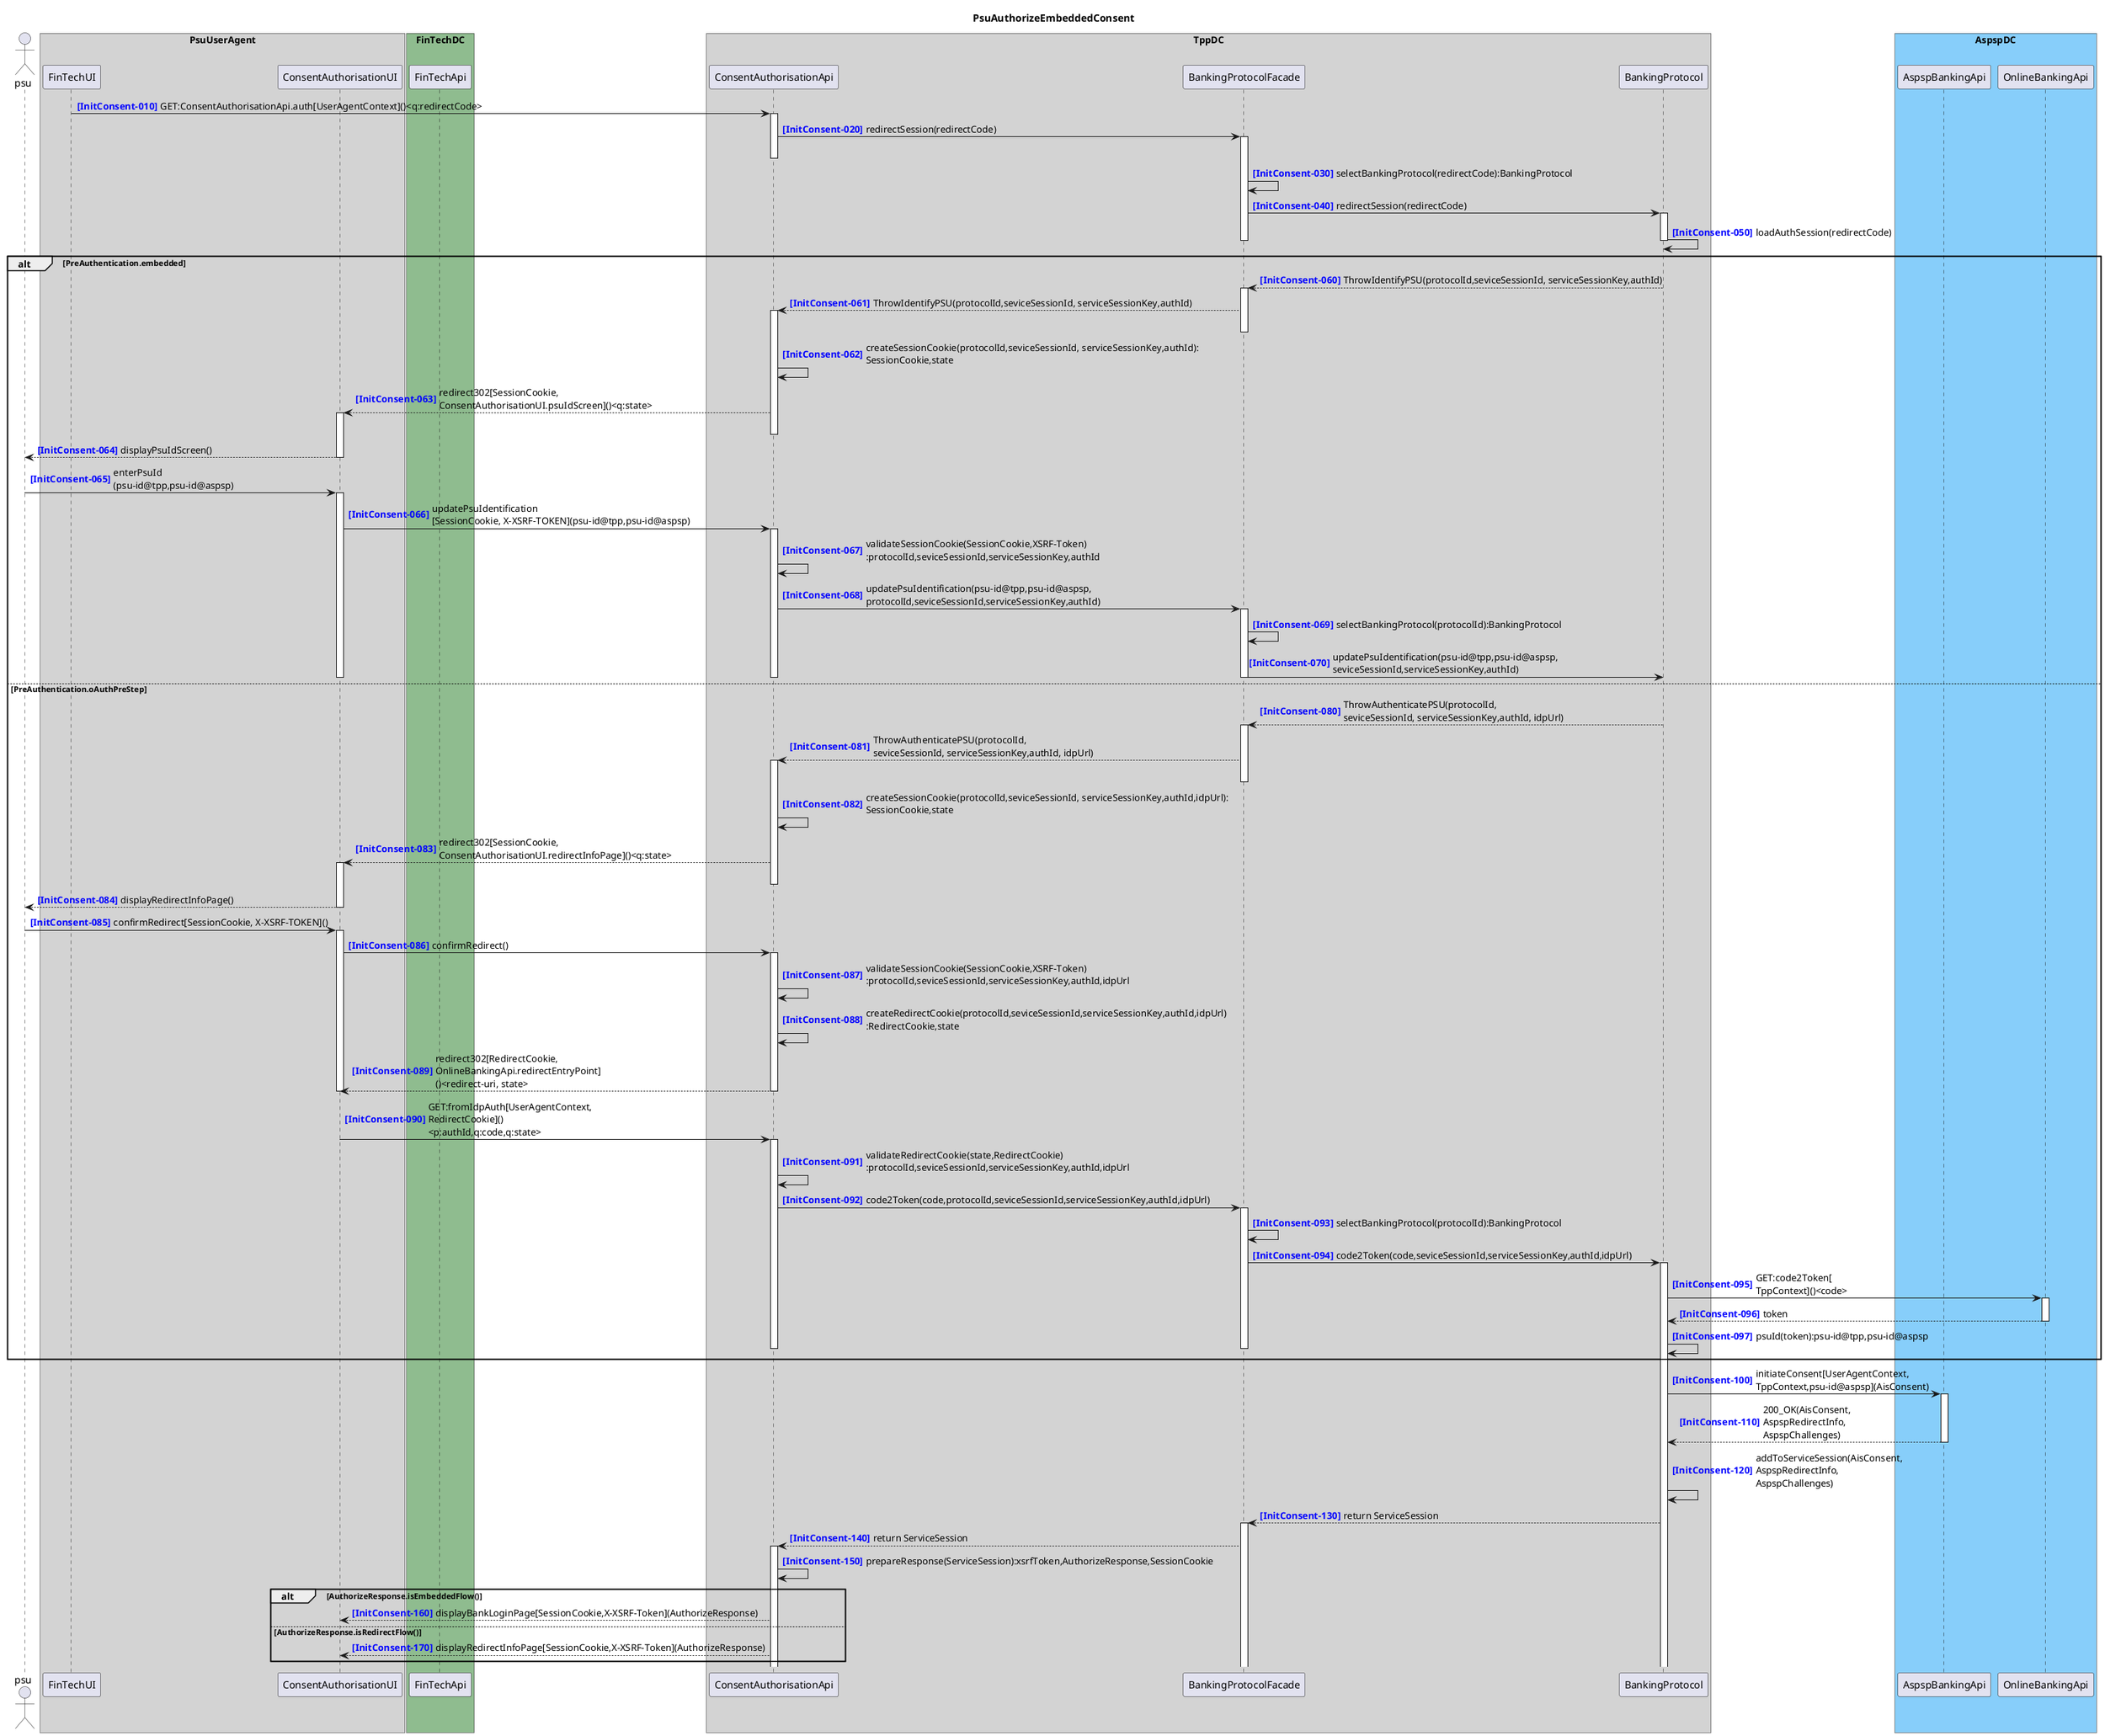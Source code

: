 @startuml
title PsuAuthorizeEmbeddedConsent
autonumber 10 10 "<b><color blue>[InitConsent-000]</color></b>"
actor psu

box "PsuUserAgent" #LightGray
    participant "FinTechUI" as FinTechUI
    participant "ConsentAuthorisationUI" as ConsentAuthorisationUI
    'participant "OnlineBankingUI" as OnlineBankingUI
end box
box "FinTechDC" #DarkSeaGreen
    participant "FinTechApi" as FinTechApi
end box
box "TppDC" #LightGray
    'participant "TppBankingApi" as TppBankingApi
    'participant "TppBankSearchApi" as TppBankSearchApi
    participant "ConsentAuthorisationApi" as ConsentAuthorisationApi
    participant "BankingProtocolFacade" as BankingProtocolFacade

    participant "BankingProtocol" as BankingProtocol
    'participant "RedirectSessionStoreApi" as RedirectSessionStoreApi
end box
box "AspspDC" #LightSkyBlue
	participant "AspspBankingApi" as AspspBankingApi
    participant "OnlineBankingApi" as OnlineBankingApi
end box

FinTechUI -> ConsentAuthorisationApi ++ : GET:ConsentAuthorisationApi.auth[UserAgentContext]()<q:redirectCode>
ConsentAuthorisationApi -> BankingProtocolFacade ++ : redirectSession(redirectCode)
deactivate ConsentAuthorisationApi
BankingProtocolFacade -> BankingProtocolFacade : selectBankingProtocol(redirectCode):BankingProtocol
BankingProtocolFacade -> BankingProtocol ++ : redirectSession(redirectCode)
BankingProtocol -> BankingProtocol : loadAuthSession(redirectCode)
deactivate BankingProtocolFacade
deactivate BankingProtocol
alt PreAuthentication.embedded
    autonumber 60 1 "<b><color blue>[InitConsent-000]</color></b>"
    BankingProtocol --> BankingProtocolFacade ++ : ThrowIdentifyPSU(protocolId,seviceSessionId, serviceSessionKey,authId)
    BankingProtocolFacade --> ConsentAuthorisationApi ++ : ThrowIdentifyPSU(protocolId,seviceSessionId, serviceSessionKey,authId)
    deactivate BankingProtocolFacade
    ConsentAuthorisationApi -> ConsentAuthorisationApi : createSessionCookie(protocolId,seviceSessionId, serviceSessionKey,authId):\nSessionCookie,state
    ConsentAuthorisationApi --> ConsentAuthorisationUI ++ : redirect302[SessionCookie,\nConsentAuthorisationUI.psuIdScreen]()<q:state>
    deactivate ConsentAuthorisationApi
    ConsentAuthorisationUI --> psu : displayPsuIdScreen()
    deactivate ConsentAuthorisationUI
    psu -> ConsentAuthorisationUI ++ : enterPsuId\n(psu-id@tpp,psu-id@aspsp)
    ConsentAuthorisationUI -> ConsentAuthorisationApi ++ : updatePsuIdentification\n[SessionCookie, X-XSRF-TOKEN](psu-id@tpp,psu-id@aspsp)
    ConsentAuthorisationApi -> ConsentAuthorisationApi : validateSessionCookie(SessionCookie,XSRF-Token)\n:protocolId,seviceSessionId,serviceSessionKey,authId
    ConsentAuthorisationApi -> BankingProtocolFacade ++ : updatePsuIdentification(psu-id@tpp,psu-id@aspsp,\nprotocolId,seviceSessionId,serviceSessionKey,authId)
    BankingProtocolFacade -> BankingProtocolFacade : selectBankingProtocol(protocolId):BankingProtocol
    BankingProtocolFacade -> BankingProtocol : updatePsuIdentification(psu-id@tpp,psu-id@aspsp,\nseviceSessionId,serviceSessionKey,authId)
    deactivate ConsentAuthorisationUI
    deactivate ConsentAuthorisationApi
    deactivate BankingProtocolFacade
else PreAuthentication.oAuthPreStep
    autonumber 80 1 "<b><color blue>[InitConsent-000]</color></b>"
    BankingProtocol --> BankingProtocolFacade ++ : ThrowAuthenticatePSU(protocolId,\nseviceSessionId, serviceSessionKey,authId, idpUrl)
    BankingProtocolFacade --> ConsentAuthorisationApi ++ : ThrowAuthenticatePSU(protocolId,\nseviceSessionId, serviceSessionKey,authId, idpUrl)
    deactivate BankingProtocolFacade
    ConsentAuthorisationApi -> ConsentAuthorisationApi : createSessionCookie(protocolId,seviceSessionId, serviceSessionKey,authId,idpUrl):\nSessionCookie,state
    ConsentAuthorisationApi --> ConsentAuthorisationUI ++ : redirect302[SessionCookie,\nConsentAuthorisationUI.redirectInfoPage]()<q:state>
    deactivate ConsentAuthorisationApi
    ConsentAuthorisationUI --> psu : displayRedirectInfoPage()
    deactivate ConsentAuthorisationUI
    psu -> ConsentAuthorisationUI ++ : confirmRedirect[SessionCookie, X-XSRF-TOKEN]()
    ConsentAuthorisationUI -> ConsentAuthorisationApi ++ : confirmRedirect()
    ConsentAuthorisationApi -> ConsentAuthorisationApi : validateSessionCookie(SessionCookie,XSRF-Token)\n:protocolId,seviceSessionId,serviceSessionKey,authId,idpUrl
    ConsentAuthorisationApi -> ConsentAuthorisationApi : createRedirectCookie(protocolId,seviceSessionId,serviceSessionKey,authId,idpUrl)\n:RedirectCookie,state
    return redirect302[RedirectCookie,\nOnlineBankingApi.redirectEntryPoint]\n()<redirect-uri, state>
    deactivate ConsentAuthorisationUI
    ConsentAuthorisationUI -> ConsentAuthorisationApi ++ : GET:fromIdpAuth[UserAgentContext,\nRedirectCookie]()\n<p:authId,q:code,q:state>
    ConsentAuthorisationApi -> ConsentAuthorisationApi : validateRedirectCookie(state,RedirectCookie)\n:protocolId,seviceSessionId,serviceSessionKey,authId,idpUrl
    ConsentAuthorisationApi -> BankingProtocolFacade ++ : code2Token(code,protocolId,seviceSessionId,serviceSessionKey,authId,idpUrl)
    BankingProtocolFacade -> BankingProtocolFacade : selectBankingProtocol(protocolId):BankingProtocol
    BankingProtocolFacade -> BankingProtocol ++ : code2Token(code,seviceSessionId,serviceSessionKey,authId,idpUrl)
    BankingProtocol -> OnlineBankingApi ++ : GET:code2Token[\nTppContext]()<code>
    return token
    BankingProtocol -> BankingProtocol : psuId(token):psu-id@tpp,psu-id@aspsp
    deactivate ConsentAuthorisationApi
    deactivate BankingProtocolFacade
end
autonumber 100 10 "<b><color blue>[InitConsent-000]</color></b>"
BankingProtocol -> AspspBankingApi ++ : initiateConsent[UserAgentContext,\nTppContext,psu-id@aspsp](AisConsent) 
return 200_OK(AisConsent,\nAspspRedirectInfo,\nAspspChallenges)
BankingProtocol -> BankingProtocol : addToServiceSession(AisConsent,\nAspspRedirectInfo,\nAspspChallenges)
BankingProtocol --> BankingProtocolFacade ++ : return ServiceSession
BankingProtocolFacade --> ConsentAuthorisationApi ++ : return ServiceSession
ConsentAuthorisationApi -> ConsentAuthorisationApi : prepareResponse(ServiceSession):xsrfToken,AuthorizeResponse,SessionCookie
alt AuthorizeResponse.isEmbeddedFlow()
ConsentAuthorisationApi --> ConsentAuthorisationUI : displayBankLoginPage[SessionCookie,X-XSRF-Token](AuthorizeResponse)
else AuthorizeResponse.isRedirectFlow()
ConsentAuthorisationApi --> ConsentAuthorisationUI : displayRedirectInfoPage[SessionCookie,X-XSRF-Token](AuthorizeResponse)
end
@enduml
